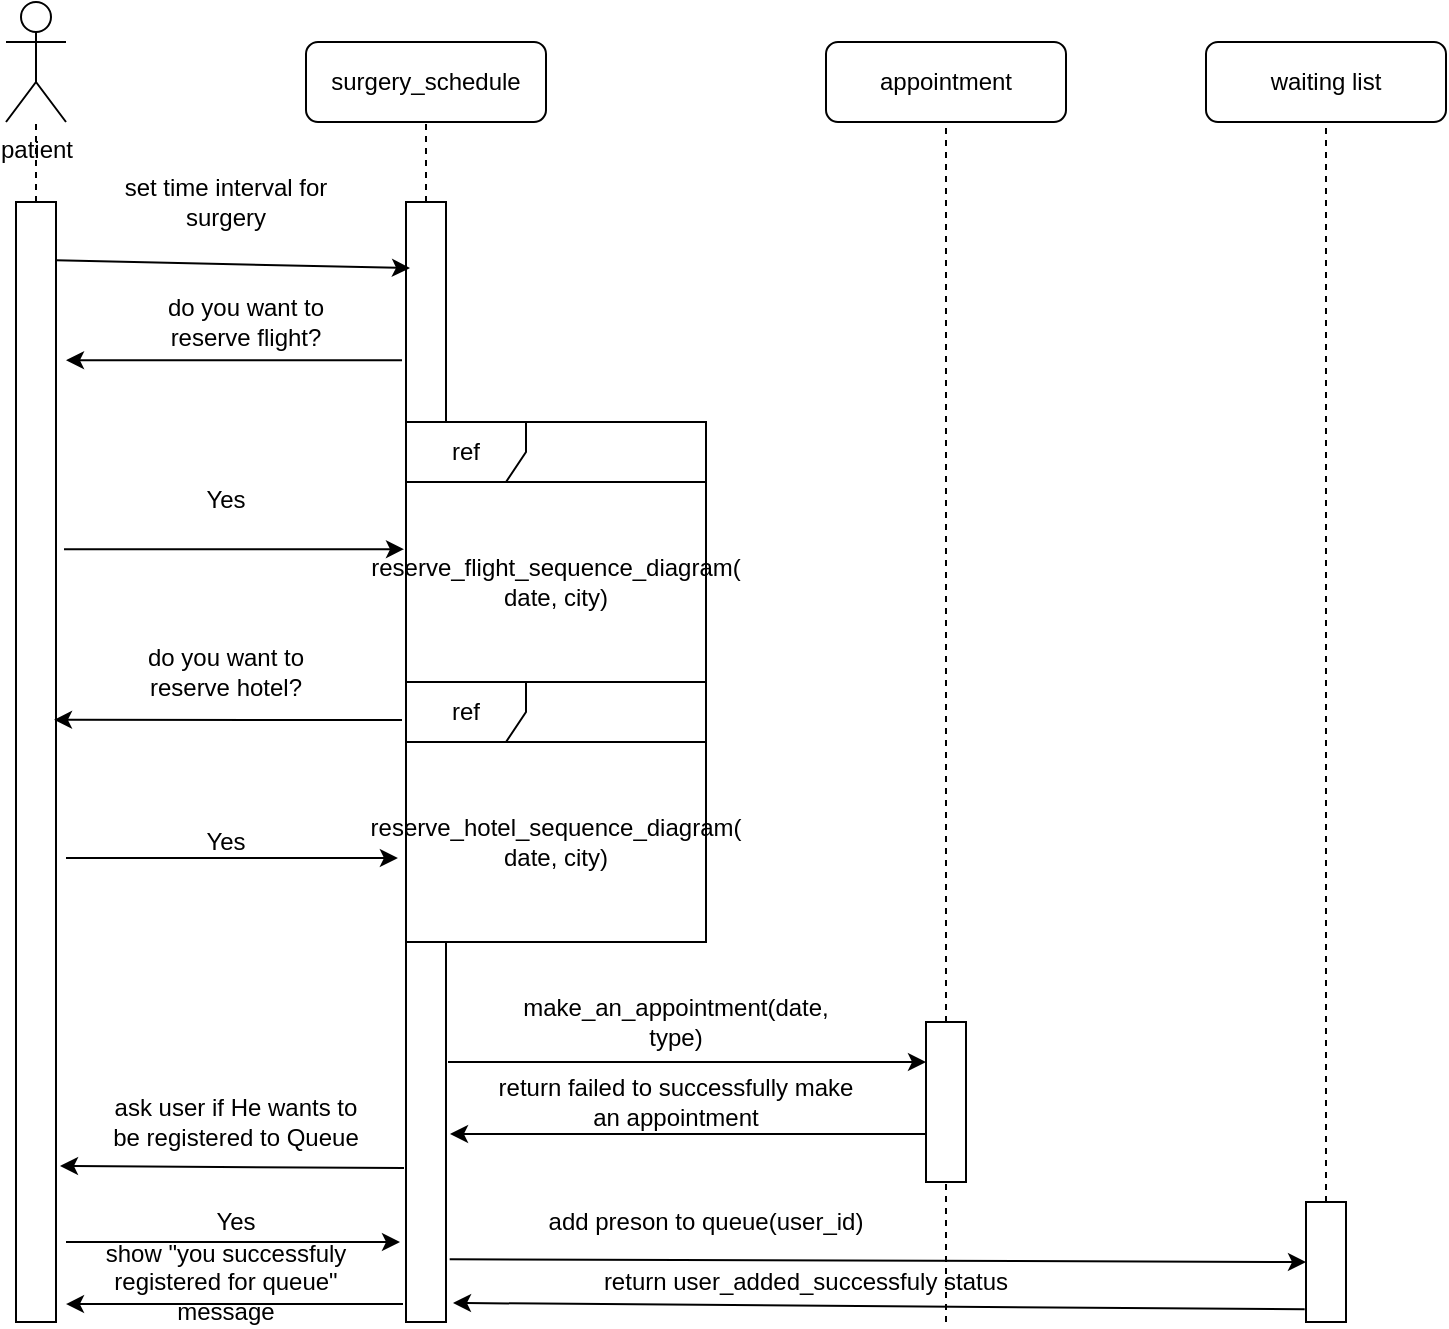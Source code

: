 <mxfile version="12.4.7" type="device"><diagram id="q78AgeJO5H-_JPZKx4IU" name="Page-1"><mxGraphModel dx="1129" dy="648" grid="1" gridSize="10" guides="1" tooltips="1" connect="1" arrows="1" fold="1" page="1" pageScale="1" pageWidth="850" pageHeight="1100" math="0" shadow="0"><root><mxCell id="0"/><mxCell id="1" parent="0"/><mxCell id="_O_I6msaPjnpDwmRmlW7-1" value="patient" style="shape=umlActor;verticalLabelPosition=bottom;labelBackgroundColor=#ffffff;verticalAlign=top;html=1;outlineConnect=0;" parent="1" vertex="1"><mxGeometry x="80" y="180" width="30" height="60" as="geometry"/></mxCell><mxCell id="_O_I6msaPjnpDwmRmlW7-2" value="" style="endArrow=none;dashed=1;html=1;" parent="1" source="_O_I6msaPjnpDwmRmlW7-3" target="_O_I6msaPjnpDwmRmlW7-1" edge="1"><mxGeometry width="50" height="50" relative="1" as="geometry"><mxPoint x="94" y="600" as="sourcePoint"/><mxPoint x="140" y="310" as="targetPoint"/></mxGeometry></mxCell><mxCell id="_O_I6msaPjnpDwmRmlW7-3" value="" style="rounded=0;whiteSpace=wrap;html=1;" parent="1" vertex="1"><mxGeometry x="85" y="280" width="20" height="560" as="geometry"/></mxCell><mxCell id="_O_I6msaPjnpDwmRmlW7-5" value="surgery_schedule" style="rounded=1;whiteSpace=wrap;html=1;" parent="1" vertex="1"><mxGeometry x="230" y="200" width="120" height="40" as="geometry"/></mxCell><mxCell id="_O_I6msaPjnpDwmRmlW7-6" value="" style="endArrow=none;dashed=1;html=1;entryX=0.5;entryY=1;entryDx=0;entryDy=0;" parent="1" source="_O_I6msaPjnpDwmRmlW7-7" target="_O_I6msaPjnpDwmRmlW7-5" edge="1"><mxGeometry width="50" height="50" relative="1" as="geometry"><mxPoint x="290" y="600" as="sourcePoint"/><mxPoint x="300" y="300" as="targetPoint"/></mxGeometry></mxCell><mxCell id="_O_I6msaPjnpDwmRmlW7-7" value="" style="rounded=0;whiteSpace=wrap;html=1;" parent="1" vertex="1"><mxGeometry x="280" y="280" width="20" height="560" as="geometry"/></mxCell><mxCell id="_O_I6msaPjnpDwmRmlW7-9" value="" style="endArrow=classic;html=1;exitX=1;exitY=0.052;exitDx=0;exitDy=0;exitPerimeter=0;entryX=0.1;entryY=0.059;entryDx=0;entryDy=0;entryPerimeter=0;" parent="1" source="_O_I6msaPjnpDwmRmlW7-3" target="_O_I6msaPjnpDwmRmlW7-7" edge="1"><mxGeometry width="50" height="50" relative="1" as="geometry"><mxPoint x="190" y="380" as="sourcePoint"/><mxPoint x="240" y="330" as="targetPoint"/></mxGeometry></mxCell><mxCell id="_O_I6msaPjnpDwmRmlW7-10" value="set time interval for surgery" style="text;html=1;strokeColor=none;fillColor=none;align=center;verticalAlign=middle;whiteSpace=wrap;rounded=0;" parent="1" vertex="1"><mxGeometry x="130" y="270" width="120" height="20" as="geometry"/></mxCell><mxCell id="_O_I6msaPjnpDwmRmlW7-18" value="" style="endArrow=classic;html=1;exitX=-0.1;exitY=0.197;exitDx=0;exitDy=0;exitPerimeter=0;entryX=1.25;entryY=0.197;entryDx=0;entryDy=0;entryPerimeter=0;" parent="1" edge="1"><mxGeometry width="50" height="50" relative="1" as="geometry"><mxPoint x="278" y="359.13" as="sourcePoint"/><mxPoint x="110" y="359.13" as="targetPoint"/></mxGeometry></mxCell><mxCell id="_O_I6msaPjnpDwmRmlW7-19" value="do you want to reserve flight?" style="text;html=1;strokeColor=none;fillColor=none;align=center;verticalAlign=middle;whiteSpace=wrap;rounded=0;" parent="1" vertex="1"><mxGeometry x="140" y="330" width="120" height="20" as="geometry"/></mxCell><mxCell id="_O_I6msaPjnpDwmRmlW7-21" value="" style="endArrow=classic;html=1;exitX=1.15;exitY=0.445;exitDx=0;exitDy=0;exitPerimeter=0;entryX=-0.1;entryY=0.445;entryDx=0;entryDy=0;entryPerimeter=0;" parent="1" edge="1"><mxGeometry width="50" height="50" relative="1" as="geometry"><mxPoint x="109" y="453.6" as="sourcePoint"/><mxPoint x="279" y="453.6" as="targetPoint"/></mxGeometry></mxCell><mxCell id="_O_I6msaPjnpDwmRmlW7-23" value="Yes" style="text;html=1;strokeColor=none;fillColor=none;align=center;verticalAlign=middle;whiteSpace=wrap;rounded=0;" parent="1" vertex="1"><mxGeometry x="170" y="419" width="40" height="20" as="geometry"/></mxCell><mxCell id="_O_I6msaPjnpDwmRmlW7-24" value="ref" style="shape=umlFrame;whiteSpace=wrap;html=1;" parent="1" vertex="1"><mxGeometry x="280" y="390" width="150" height="130" as="geometry"/></mxCell><mxCell id="_O_I6msaPjnpDwmRmlW7-25" value="reserve_flight_sequence_diagram( date, city)" style="rounded=0;whiteSpace=wrap;html=1;" parent="1" vertex="1"><mxGeometry x="280" y="420" width="150" height="100" as="geometry"/></mxCell><mxCell id="_O_I6msaPjnpDwmRmlW7-26" value="" style="endArrow=classic;html=1;entryX=0.95;entryY=0.879;entryDx=0;entryDy=0;entryPerimeter=0;" parent="1" edge="1"><mxGeometry width="50" height="50" relative="1" as="geometry"><mxPoint x="278" y="539" as="sourcePoint"/><mxPoint x="104" y="538.92" as="targetPoint"/></mxGeometry></mxCell><mxCell id="_O_I6msaPjnpDwmRmlW7-27" value="do you want to reserve hotel?" style="text;html=1;strokeColor=none;fillColor=none;align=center;verticalAlign=middle;whiteSpace=wrap;rounded=0;" parent="1" vertex="1"><mxGeometry x="135" y="505" width="110" height="20" as="geometry"/></mxCell><mxCell id="_O_I6msaPjnpDwmRmlW7-31" value="ref" style="shape=umlFrame;whiteSpace=wrap;html=1;" parent="1" vertex="1"><mxGeometry x="280" y="520" width="150" height="130" as="geometry"/></mxCell><mxCell id="_O_I6msaPjnpDwmRmlW7-32" value="reserve_hotel_sequence_diagram( date, city)" style="rounded=0;whiteSpace=wrap;html=1;" parent="1" vertex="1"><mxGeometry x="280" y="550" width="150" height="100" as="geometry"/></mxCell><mxCell id="_O_I6msaPjnpDwmRmlW7-33" value="" style="endArrow=classic;html=1;entryX=-0.027;entryY=0.58;entryDx=0;entryDy=0;entryPerimeter=0;" parent="1" target="_O_I6msaPjnpDwmRmlW7-32" edge="1"><mxGeometry width="50" height="50" relative="1" as="geometry"><mxPoint x="110" y="608" as="sourcePoint"/><mxPoint x="240" y="630" as="targetPoint"/></mxGeometry></mxCell><mxCell id="_O_I6msaPjnpDwmRmlW7-34" value="Yes" style="text;html=1;strokeColor=none;fillColor=none;align=center;verticalAlign=middle;whiteSpace=wrap;rounded=0;" parent="1" vertex="1"><mxGeometry x="170" y="590" width="40" height="20" as="geometry"/></mxCell><mxCell id="_O_I6msaPjnpDwmRmlW7-37" value="appointment" style="rounded=1;whiteSpace=wrap;html=1;" parent="1" vertex="1"><mxGeometry x="490" y="200" width="120" height="40" as="geometry"/></mxCell><mxCell id="_O_I6msaPjnpDwmRmlW7-38" value="" style="endArrow=none;dashed=1;html=1;entryX=0.5;entryY=1;entryDx=0;entryDy=0;" parent="1" source="_O_I6msaPjnpDwmRmlW7-39" target="_O_I6msaPjnpDwmRmlW7-37" edge="1"><mxGeometry width="50" height="50" relative="1" as="geometry"><mxPoint x="550" y="800" as="sourcePoint"/><mxPoint x="570" y="450" as="targetPoint"/></mxGeometry></mxCell><mxCell id="_O_I6msaPjnpDwmRmlW7-39" value="" style="rounded=0;whiteSpace=wrap;html=1;" parent="1" vertex="1"><mxGeometry x="540" y="690" width="20" height="80" as="geometry"/></mxCell><mxCell id="_O_I6msaPjnpDwmRmlW7-40" value="" style="endArrow=none;dashed=1;html=1;entryX=0.5;entryY=1;entryDx=0;entryDy=0;" parent="1" target="_O_I6msaPjnpDwmRmlW7-39" edge="1"><mxGeometry width="50" height="50" relative="1" as="geometry"><mxPoint x="550" y="840" as="sourcePoint"/><mxPoint x="550" y="240" as="targetPoint"/></mxGeometry></mxCell><mxCell id="_O_I6msaPjnpDwmRmlW7-41" value="" style="endArrow=classic;html=1;entryX=0;entryY=0.25;entryDx=0;entryDy=0;" parent="1" target="_O_I6msaPjnpDwmRmlW7-39" edge="1"><mxGeometry width="50" height="50" relative="1" as="geometry"><mxPoint x="301" y="710" as="sourcePoint"/><mxPoint x="470" y="720" as="targetPoint"/></mxGeometry></mxCell><mxCell id="_O_I6msaPjnpDwmRmlW7-42" value="make_an_appointment(date, type)" style="text;html=1;strokeColor=none;fillColor=none;align=center;verticalAlign=middle;whiteSpace=wrap;rounded=0;" parent="1" vertex="1"><mxGeometry x="360" y="680" width="110" height="20" as="geometry"/></mxCell><mxCell id="_O_I6msaPjnpDwmRmlW7-43" value="" style="endArrow=classic;html=1;" parent="1" edge="1"><mxGeometry width="50" height="50" relative="1" as="geometry"><mxPoint x="540" y="746" as="sourcePoint"/><mxPoint x="302" y="746" as="targetPoint"/></mxGeometry></mxCell><mxCell id="_O_I6msaPjnpDwmRmlW7-44" value="return failed to successfully make an appointment" style="text;html=1;strokeColor=none;fillColor=none;align=center;verticalAlign=middle;whiteSpace=wrap;rounded=0;" parent="1" vertex="1"><mxGeometry x="320" y="720" width="190" height="20" as="geometry"/></mxCell><mxCell id="_O_I6msaPjnpDwmRmlW7-53" value="" style="endArrow=classic;html=1;exitX=-0.05;exitY=0.989;exitDx=0;exitDy=0;exitPerimeter=0;entryX=1.1;entryY=0.987;entryDx=0;entryDy=0;entryPerimeter=0;" parent="1" edge="1"><mxGeometry width="50" height="50" relative="1" as="geometry"><mxPoint x="279" y="763.06" as="sourcePoint"/><mxPoint x="107" y="761.98" as="targetPoint"/></mxGeometry></mxCell><mxCell id="_O_I6msaPjnpDwmRmlW7-55" value="ask user if He wants to be registered to Queue" style="text;html=1;strokeColor=none;fillColor=none;align=center;verticalAlign=middle;whiteSpace=wrap;rounded=0;" parent="1" vertex="1"><mxGeometry x="130" y="730" width="130" height="20" as="geometry"/></mxCell><mxCell id="_2-ipDveyON1AHBnge93-1" value="" style="endArrow=classic;html=1;" edge="1" parent="1"><mxGeometry width="50" height="50" relative="1" as="geometry"><mxPoint x="110" y="800" as="sourcePoint"/><mxPoint x="277" y="800" as="targetPoint"/></mxGeometry></mxCell><mxCell id="_2-ipDveyON1AHBnge93-2" value="Yes" style="text;html=1;strokeColor=none;fillColor=none;align=center;verticalAlign=middle;whiteSpace=wrap;rounded=0;" vertex="1" parent="1"><mxGeometry x="175" y="780" width="40" height="20" as="geometry"/></mxCell><mxCell id="_2-ipDveyON1AHBnge93-3" value="waiting list" style="rounded=1;whiteSpace=wrap;html=1;" vertex="1" parent="1"><mxGeometry x="680" y="200" width="120" height="40" as="geometry"/></mxCell><mxCell id="_2-ipDveyON1AHBnge93-4" value="" style="endArrow=none;dashed=1;html=1;entryX=0.5;entryY=1;entryDx=0;entryDy=0;" edge="1" parent="1" source="_2-ipDveyON1AHBnge93-5" target="_2-ipDveyON1AHBnge93-3"><mxGeometry width="50" height="50" relative="1" as="geometry"><mxPoint x="740" y="840" as="sourcePoint"/><mxPoint x="770" y="380" as="targetPoint"/></mxGeometry></mxCell><mxCell id="_2-ipDveyON1AHBnge93-5" value="" style="rounded=0;whiteSpace=wrap;html=1;" vertex="1" parent="1"><mxGeometry x="730" y="780" width="20" height="60" as="geometry"/></mxCell><mxCell id="_2-ipDveyON1AHBnge93-6" value="" style="endArrow=none;dashed=1;html=1;entryX=0.5;entryY=1;entryDx=0;entryDy=0;" edge="1" parent="1" target="_2-ipDveyON1AHBnge93-5"><mxGeometry width="50" height="50" relative="1" as="geometry"><mxPoint x="740.0" y="840" as="sourcePoint"/><mxPoint x="740.0" y="240" as="targetPoint"/></mxGeometry></mxCell><mxCell id="_2-ipDveyON1AHBnge93-7" value="" style="endArrow=classic;html=1;exitX=1.092;exitY=0.944;exitDx=0;exitDy=0;exitPerimeter=0;entryX=0;entryY=0.5;entryDx=0;entryDy=0;" edge="1" parent="1" source="_O_I6msaPjnpDwmRmlW7-7" target="_2-ipDveyON1AHBnge93-5"><mxGeometry width="50" height="50" relative="1" as="geometry"><mxPoint x="340" y="890" as="sourcePoint"/><mxPoint x="390" y="840" as="targetPoint"/></mxGeometry></mxCell><mxCell id="_2-ipDveyON1AHBnge93-8" value="add preson to queue(user_id)" style="text;html=1;strokeColor=none;fillColor=none;align=center;verticalAlign=middle;whiteSpace=wrap;rounded=0;" vertex="1" parent="1"><mxGeometry x="340" y="780" width="180" height="20" as="geometry"/></mxCell><mxCell id="_2-ipDveyON1AHBnge93-9" value="" style="endArrow=classic;html=1;exitX=-0.033;exitY=0.894;exitDx=0;exitDy=0;exitPerimeter=0;entryX=1.175;entryY=0.983;entryDx=0;entryDy=0;entryPerimeter=0;" edge="1" parent="1" source="_2-ipDveyON1AHBnge93-5" target="_O_I6msaPjnpDwmRmlW7-7"><mxGeometry width="50" height="50" relative="1" as="geometry"><mxPoint x="560" y="950" as="sourcePoint"/><mxPoint x="610" y="900" as="targetPoint"/></mxGeometry></mxCell><mxCell id="_2-ipDveyON1AHBnge93-10" value="return user_added_successfuly status" style="text;html=1;strokeColor=none;fillColor=none;align=center;verticalAlign=middle;whiteSpace=wrap;rounded=0;" vertex="1" parent="1"><mxGeometry x="350" y="810" width="260" height="20" as="geometry"/></mxCell><mxCell id="_2-ipDveyON1AHBnge93-11" value="" style="endArrow=classic;html=1;exitX=-0.075;exitY=0.984;exitDx=0;exitDy=0;exitPerimeter=0;entryX=1.25;entryY=0.984;entryDx=0;entryDy=0;entryPerimeter=0;" edge="1" parent="1" source="_O_I6msaPjnpDwmRmlW7-7" target="_O_I6msaPjnpDwmRmlW7-3"><mxGeometry width="50" height="50" relative="1" as="geometry"><mxPoint x="150" y="910" as="sourcePoint"/><mxPoint x="200" y="860" as="targetPoint"/></mxGeometry></mxCell><mxCell id="_2-ipDveyON1AHBnge93-12" value="show &quot;you successfuly registered for queue&quot; message" style="text;html=1;strokeColor=none;fillColor=none;align=center;verticalAlign=middle;whiteSpace=wrap;rounded=0;" vertex="1" parent="1"><mxGeometry x="110" y="810" width="160" height="20" as="geometry"/></mxCell></root></mxGraphModel></diagram></mxfile>